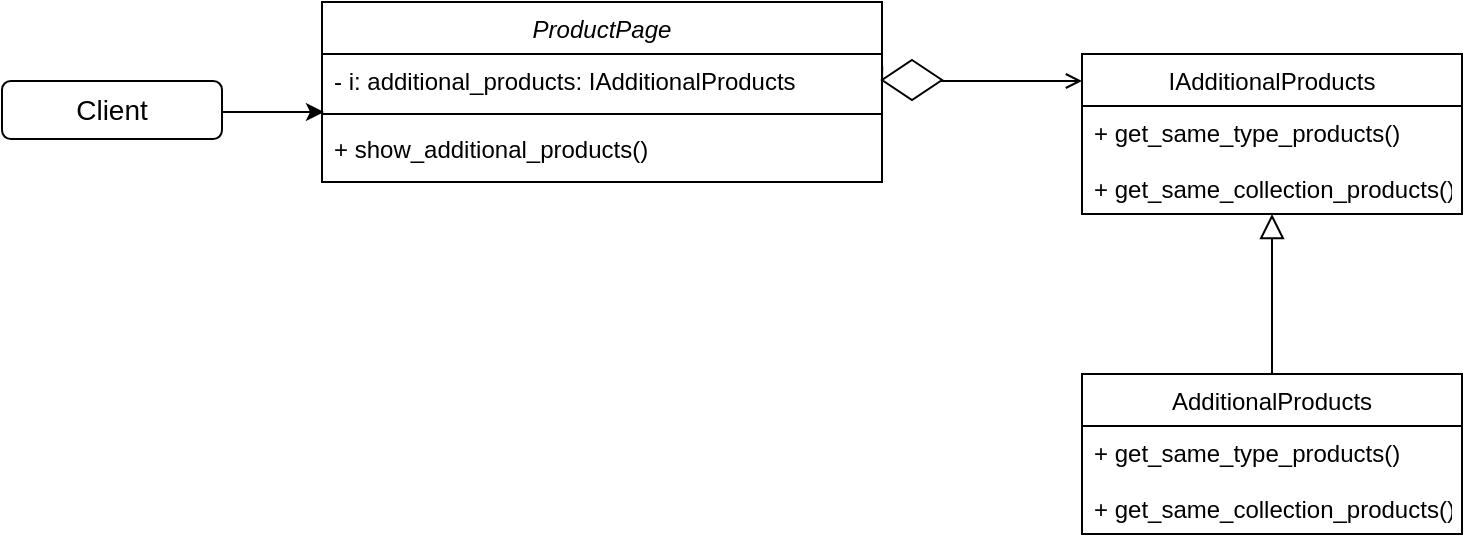 <mxfile version="22.1.2" type="device">
  <diagram id="C5RBs43oDa-KdzZeNtuy" name="Page-1">
    <mxGraphModel dx="1034" dy="512" grid="1" gridSize="10" guides="1" tooltips="1" connect="1" arrows="1" fold="1" page="1" pageScale="1" pageWidth="827" pageHeight="1169" math="0" shadow="0">
      <root>
        <mxCell id="WIyWlLk6GJQsqaUBKTNV-0" />
        <mxCell id="WIyWlLk6GJQsqaUBKTNV-1" parent="WIyWlLk6GJQsqaUBKTNV-0" />
        <mxCell id="QCOzo6L1NWv6g4BhS_Ht-38" value="" style="endArrow=open;html=1;rounded=0;endFill=0;" edge="1" parent="WIyWlLk6GJQsqaUBKTNV-1">
          <mxGeometry width="50" height="50" relative="1" as="geometry">
            <mxPoint x="480" y="144.5" as="sourcePoint" />
            <mxPoint x="560" y="144.5" as="targetPoint" />
          </mxGeometry>
        </mxCell>
        <mxCell id="v6Yu-utYaVJWusc_bSwy-3" style="edgeStyle=orthogonalEdgeStyle;rounded=0;orthogonalLoop=1;jettySize=auto;html=1;entryX=0;entryY=0.5;entryDx=0;entryDy=0;" parent="WIyWlLk6GJQsqaUBKTNV-1" edge="1">
          <mxGeometry relative="1" as="geometry">
            <mxPoint x="121" y="160" as="sourcePoint" />
            <mxPoint x="181" y="160" as="targetPoint" />
          </mxGeometry>
        </mxCell>
        <mxCell id="v6Yu-utYaVJWusc_bSwy-2" value="&lt;font style=&quot;font-size: 14px;&quot;&gt;Client&lt;/font&gt;" style="rounded=1;whiteSpace=wrap;html=1;" parent="WIyWlLk6GJQsqaUBKTNV-1" vertex="1">
          <mxGeometry x="20" y="144.5" width="110" height="29" as="geometry" />
        </mxCell>
        <mxCell id="v6Yu-utYaVJWusc_bSwy-4" value="IAdditionalProducts" style="swimlane;fontStyle=0;align=center;verticalAlign=top;childLayout=stackLayout;horizontal=1;startSize=26;horizontalStack=0;resizeParent=1;resizeLast=0;collapsible=1;marginBottom=0;rounded=0;shadow=0;strokeWidth=1;" parent="WIyWlLk6GJQsqaUBKTNV-1" vertex="1">
          <mxGeometry x="560" y="131" width="190" height="80" as="geometry">
            <mxRectangle x="340" y="380" width="170" height="26" as="alternateBounds" />
          </mxGeometry>
        </mxCell>
        <mxCell id="v6Yu-utYaVJWusc_bSwy-5" value="+ get_same_type_products()&#xa;&#xa;+ get_same_collection_products()" style="text;align=left;verticalAlign=top;spacingLeft=4;spacingRight=4;overflow=hidden;rotatable=0;points=[[0,0.5],[1,0.5]];portConstraint=eastwest;" parent="v6Yu-utYaVJWusc_bSwy-4" vertex="1">
          <mxGeometry y="26" width="190" height="54" as="geometry" />
        </mxCell>
        <mxCell id="zkfFHV4jXpPFQw0GAbJ--0" value="ProductPage" style="swimlane;fontStyle=2;align=center;verticalAlign=top;childLayout=stackLayout;horizontal=1;startSize=26;horizontalStack=0;resizeParent=1;resizeLast=0;collapsible=1;marginBottom=0;rounded=0;shadow=0;strokeWidth=1;" parent="WIyWlLk6GJQsqaUBKTNV-1" vertex="1">
          <mxGeometry x="180" y="105" width="280" height="90" as="geometry">
            <mxRectangle x="230" y="140" width="160" height="26" as="alternateBounds" />
          </mxGeometry>
        </mxCell>
        <mxCell id="zkfFHV4jXpPFQw0GAbJ--1" value="- i: additional_products: IAdditionalProducts" style="text;align=left;verticalAlign=top;spacingLeft=4;spacingRight=4;overflow=hidden;rotatable=0;points=[[0,0.5],[1,0.5]];portConstraint=eastwest;" parent="zkfFHV4jXpPFQw0GAbJ--0" vertex="1">
          <mxGeometry y="26" width="280" height="26" as="geometry" />
        </mxCell>
        <mxCell id="zkfFHV4jXpPFQw0GAbJ--4" value="" style="line;html=1;strokeWidth=1;align=left;verticalAlign=middle;spacingTop=-1;spacingLeft=3;spacingRight=3;rotatable=0;labelPosition=right;points=[];portConstraint=eastwest;" parent="zkfFHV4jXpPFQw0GAbJ--0" vertex="1">
          <mxGeometry y="52" width="280" height="8" as="geometry" />
        </mxCell>
        <mxCell id="zkfFHV4jXpPFQw0GAbJ--5" value="+ show_additional_products()" style="text;align=left;verticalAlign=top;spacingLeft=4;spacingRight=4;overflow=hidden;rotatable=0;points=[[0,0.5],[1,0.5]];portConstraint=eastwest;" parent="zkfFHV4jXpPFQw0GAbJ--0" vertex="1">
          <mxGeometry y="60" width="280" height="30" as="geometry" />
        </mxCell>
        <mxCell id="QCOzo6L1NWv6g4BhS_Ht-0" value="AdditionalProducts" style="swimlane;fontStyle=0;align=center;verticalAlign=top;childLayout=stackLayout;horizontal=1;startSize=26;horizontalStack=0;resizeParent=1;resizeLast=0;collapsible=1;marginBottom=0;rounded=0;shadow=0;strokeWidth=1;" vertex="1" parent="WIyWlLk6GJQsqaUBKTNV-1">
          <mxGeometry x="560" y="291" width="190" height="80" as="geometry">
            <mxRectangle x="340" y="380" width="170" height="26" as="alternateBounds" />
          </mxGeometry>
        </mxCell>
        <mxCell id="QCOzo6L1NWv6g4BhS_Ht-1" value="+ get_same_type_products()&#xa;&#xa;+ get_same_collection_products()" style="text;align=left;verticalAlign=top;spacingLeft=4;spacingRight=4;overflow=hidden;rotatable=0;points=[[0,0.5],[1,0.5]];portConstraint=eastwest;" vertex="1" parent="QCOzo6L1NWv6g4BhS_Ht-0">
          <mxGeometry y="26" width="190" height="54" as="geometry" />
        </mxCell>
        <mxCell id="QCOzo6L1NWv6g4BhS_Ht-11" value="" style="endArrow=block;endSize=10;endFill=0;shadow=0;strokeWidth=1;rounded=0;elbow=vertical;exitX=0.5;exitY=0;exitDx=0;exitDy=0;" edge="1" parent="WIyWlLk6GJQsqaUBKTNV-1" source="QCOzo6L1NWv6g4BhS_Ht-0" target="v6Yu-utYaVJWusc_bSwy-5">
          <mxGeometry width="160" relative="1" as="geometry">
            <mxPoint x="1025" y="199" as="sourcePoint" />
            <mxPoint x="890" y="121" as="targetPoint" />
          </mxGeometry>
        </mxCell>
        <mxCell id="QCOzo6L1NWv6g4BhS_Ht-21" value="" style="endArrow=none;html=1;rounded=0;entryX=0.004;entryY=0.163;entryDx=0;entryDy=0;entryPerimeter=0;exitX=1;exitY=0.5;exitDx=0;exitDy=0;" edge="1" parent="WIyWlLk6GJQsqaUBKTNV-1" source="zkfFHV4jXpPFQw0GAbJ--1" target="QCOzo6L1NWv6g4BhS_Ht-20">
          <mxGeometry width="50" height="50" relative="1" as="geometry">
            <mxPoint x="460" y="144" as="sourcePoint" />
            <mxPoint x="561" y="144" as="targetPoint" />
          </mxGeometry>
        </mxCell>
        <mxCell id="QCOzo6L1NWv6g4BhS_Ht-20" value="" style="rhombus;whiteSpace=wrap;html=1;" vertex="1" parent="WIyWlLk6GJQsqaUBKTNV-1">
          <mxGeometry x="460" y="134" width="30" height="20" as="geometry" />
        </mxCell>
      </root>
    </mxGraphModel>
  </diagram>
</mxfile>
